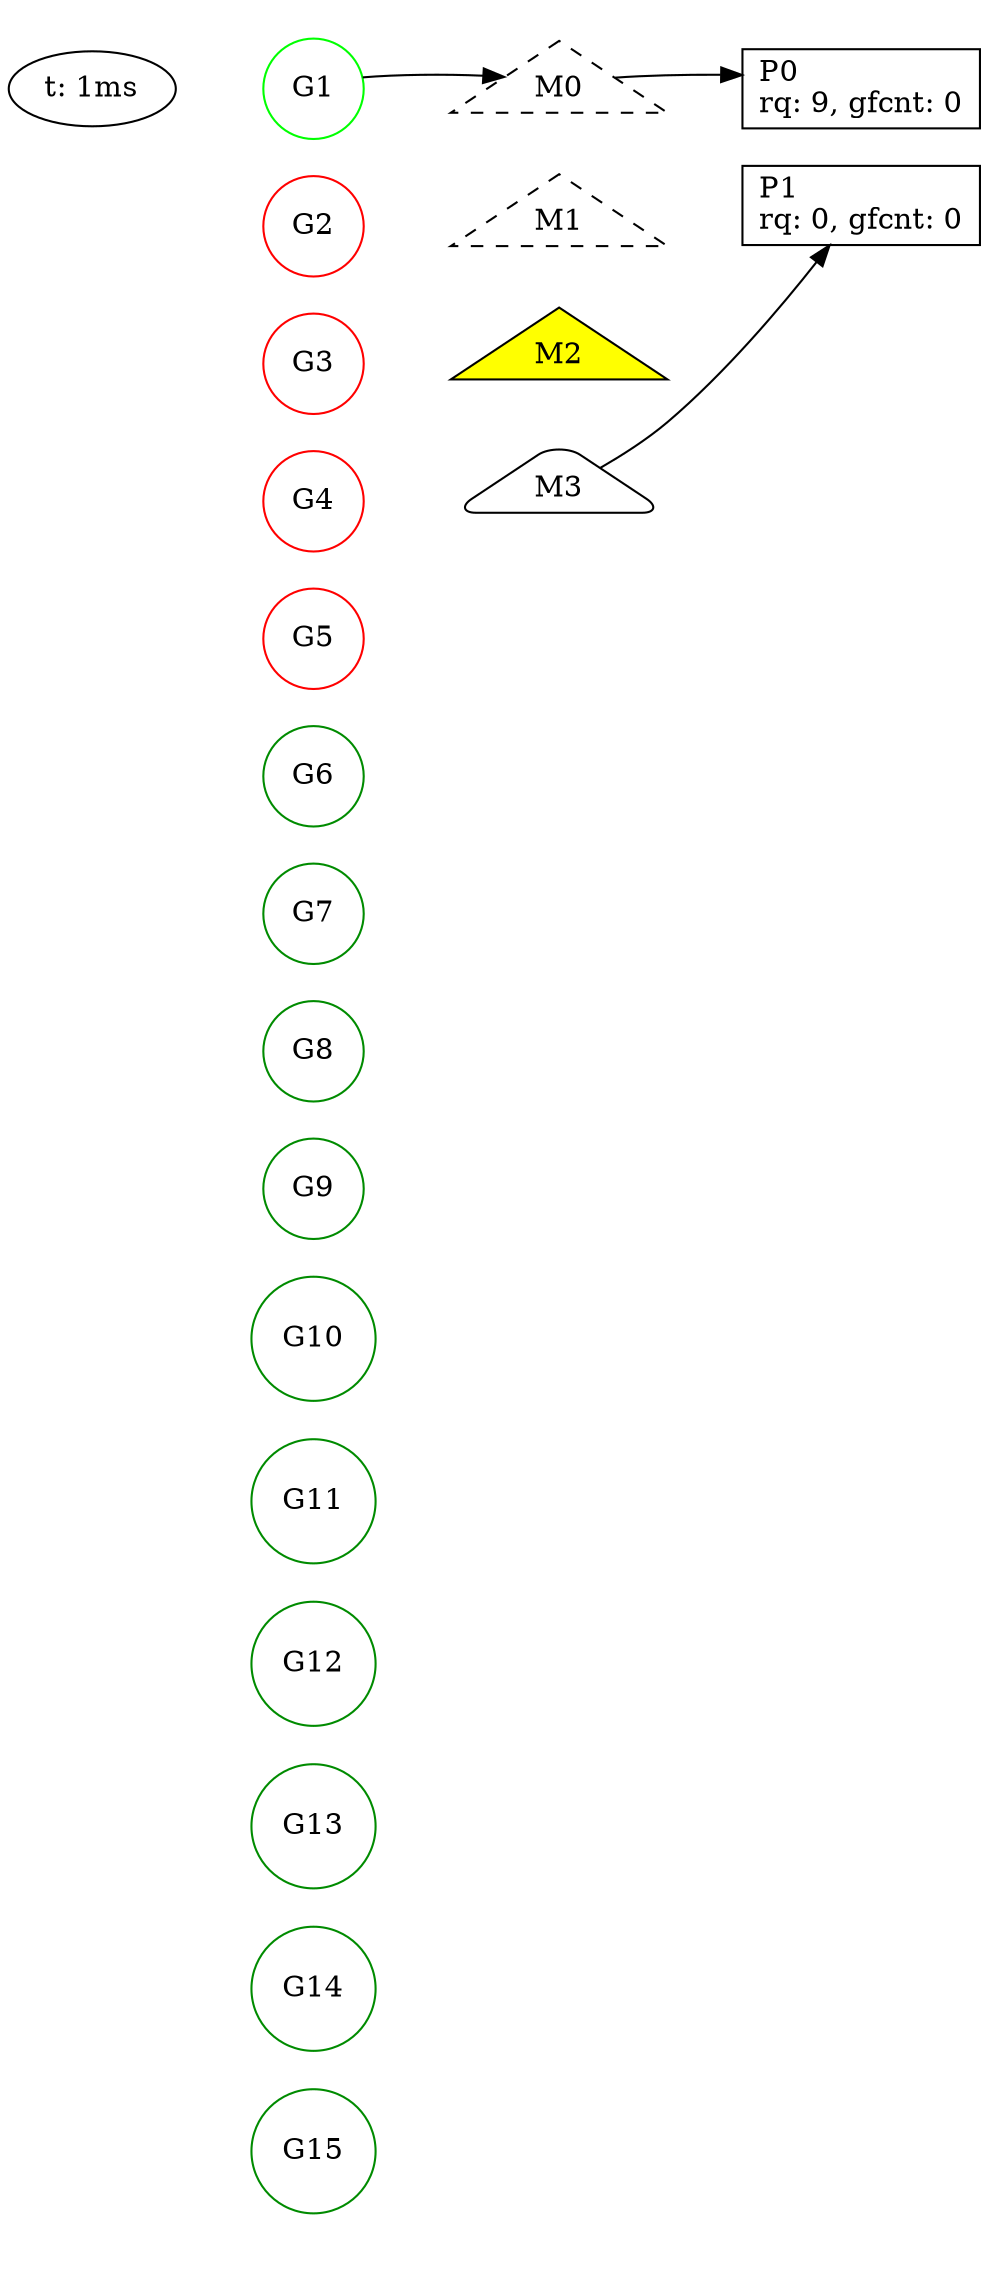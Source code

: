 digraph{
	rankdir=LR;

	S0 [label = "t: 1ms"]

	P0 [label="P0\lrq: 9, gfcnt: 0\l", group=p, shape=box]
	P1 [label="P1\lrq: 0, gfcnt: 0\l", group=p, shape=box]
	G1 [label="G1", group=g, color=green, shape=circle]
	G2 [label="G2", group=g, color=red, shape=circle]
	G3 [label="G3", group=g, color=red, shape=circle]
	G4 [label="G4", group=g, color=red, shape=circle]
	G5 [label="G5", group=g, color=red, shape=circle]
	G6 [label="G6", group=g, color=green4, shape=circle]
	G7 [label="G7", group=g, color=green4, shape=circle]
	G8 [label="G8", group=g, color=green4, shape=circle]
	G9 [label="G9", group=g, color=green4, shape=circle]
	G10 [label="G10", group=g, color=green4, shape=circle]
	G11 [label="G11", group=g, color=green4, shape=circle]
	G12 [label="G12", group=g, color=green4, shape=circle]
	G13 [label="G13", group=g, color=green4, shape=circle]
	G14 [label="G14", group=g, color=green4, shape=circle]
	G15 [label="G15", group=g, color=green4, shape=circle]
	M3 [label="M3", group=m, shape=triangle, fillcolor=white, style="rounded,filled"]
	M2 [label="M2", group=m, shape=triangle, fillcolor=yellow , style=filled]
	M1 [label="M1", group=m, shape=triangle, fillcolor=white, style="dashed,filled"]
	M0 [label="M0", group=m, shape=triangle, fillcolor=white, style="dashed,filled"]
	{rank=same; P0;P1;}
	{rank=same; M3;M2;M1;M0;}
	{rank=same; G1;G2;G3;G4;G5;G6;G7;G8;G9;G10;G11;G12;G13;G14;G15;}
	S0 -> G1 [style=invis]
	S0 -> M0 [style=invis]
	S0 -> P0 [style=invis]
	G1 -> M0 [style=invis]
	M0 -> P0 [style=invis]
	G1 -> G2 [style=invis]
	G2 -> G3 [style=invis]
	G3 -> G4 [style=invis]
	G4 -> G5 [style=invis]
	G5 -> G6 [style=invis]
	G6 -> G7 [style=invis]
	G7 -> G8 [style=invis]
	G8 -> G9 [style=invis]
	G9 -> G10 [style=invis]
	G10 -> G11 [style=invis]
	G11 -> G12 [style=invis]
	G12 -> G13 [style=invis]
	G13 -> G14 [style=invis]
	G14 -> G15 [style=invis]
	P0 -> P1 [style=invis]
	M0 -> M1 [style=invis]
	M1 -> M2 [style=invis]
	M2 -> M3 [style=invis]
	M3 -> P1
	G1 -> M0
	M0 -> P0
	}